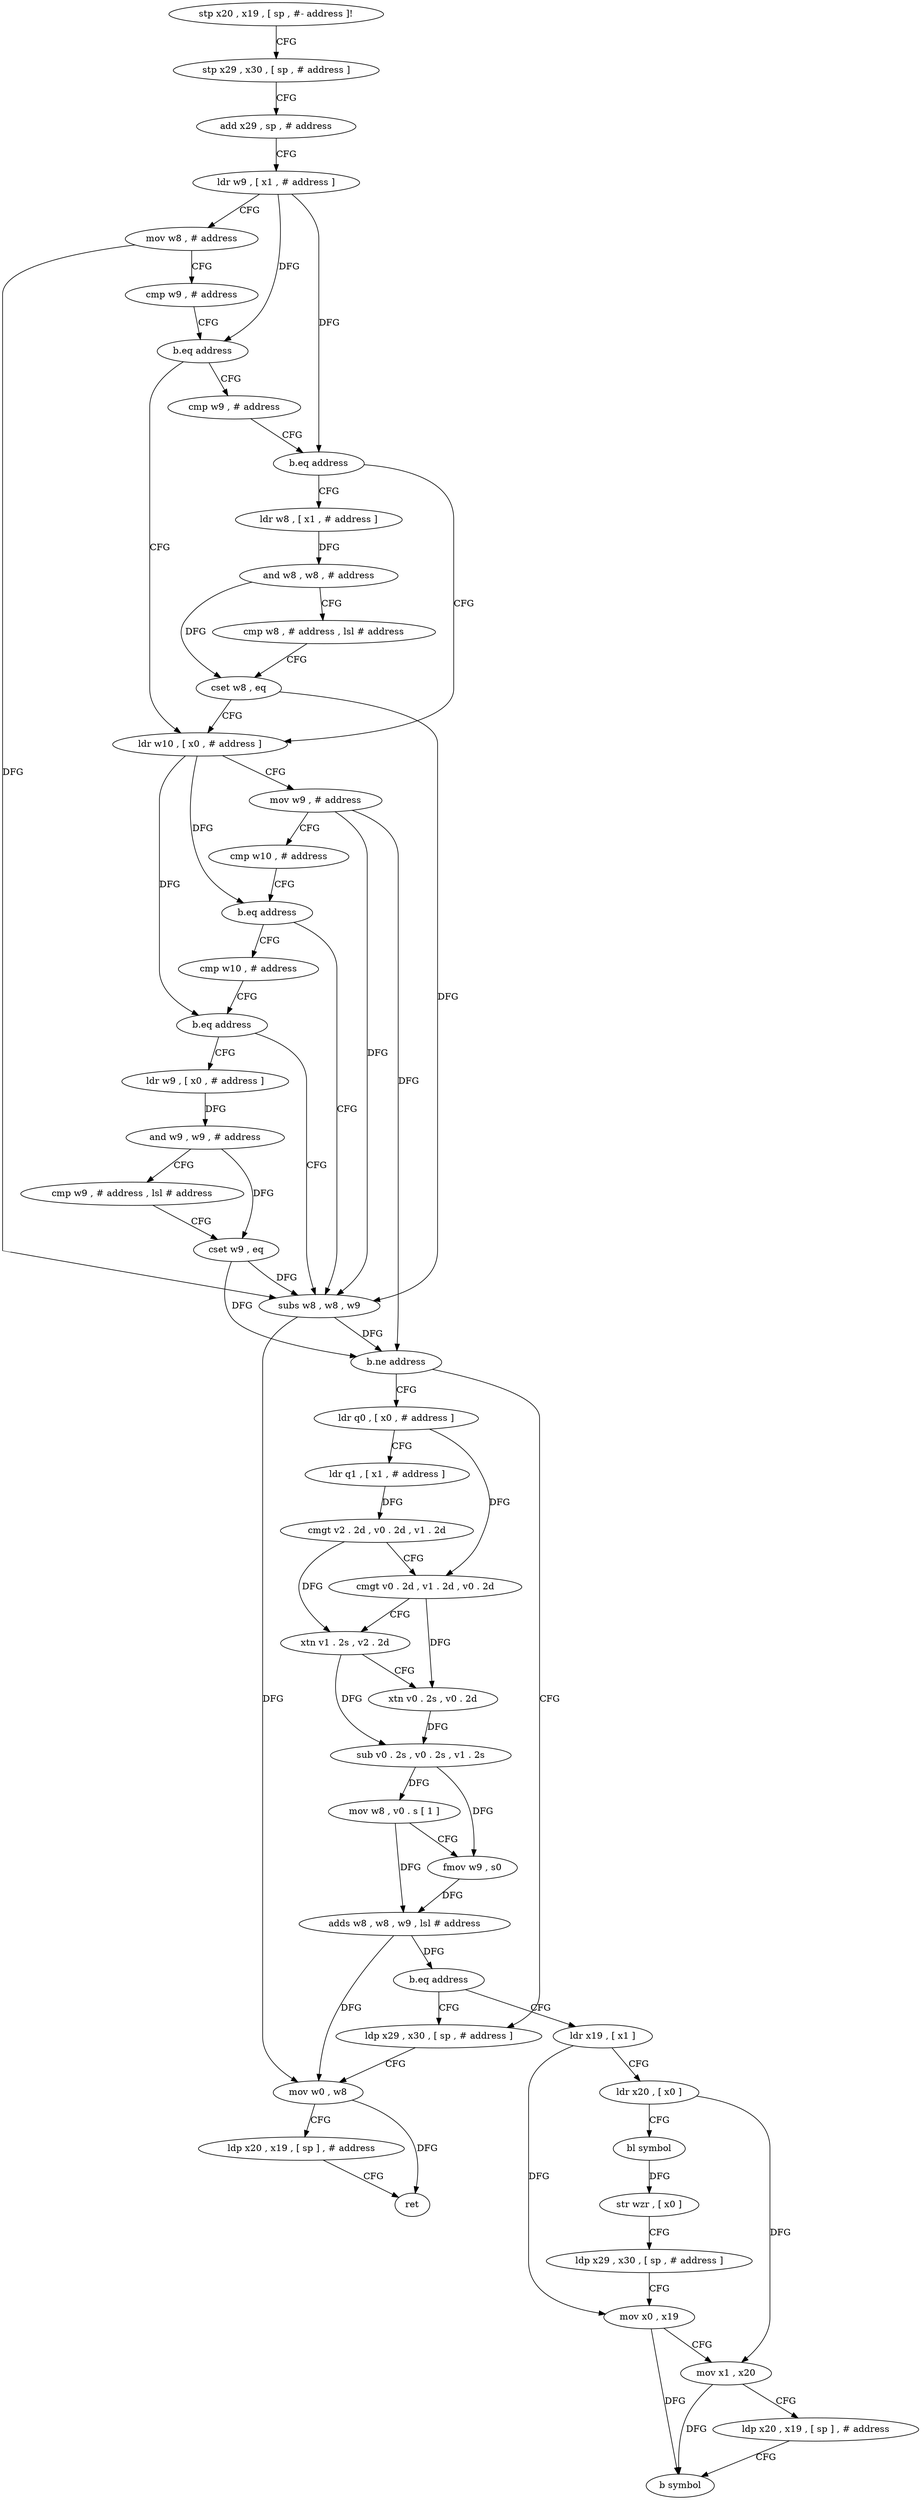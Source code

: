 digraph "func" {
"4237024" [label = "stp x20 , x19 , [ sp , #- address ]!" ]
"4237028" [label = "stp x29 , x30 , [ sp , # address ]" ]
"4237032" [label = "add x29 , sp , # address" ]
"4237036" [label = "ldr w9 , [ x1 , # address ]" ]
"4237040" [label = "mov w8 , # address" ]
"4237044" [label = "cmp w9 , # address" ]
"4237048" [label = "b.eq address" ]
"4237076" [label = "ldr w10 , [ x0 , # address ]" ]
"4237052" [label = "cmp w9 , # address" ]
"4237080" [label = "mov w9 , # address" ]
"4237084" [label = "cmp w10 , # address" ]
"4237088" [label = "b.eq address" ]
"4237116" [label = "subs w8 , w8 , w9" ]
"4237092" [label = "cmp w10 , # address" ]
"4237056" [label = "b.eq address" ]
"4237060" [label = "ldr w8 , [ x1 , # address ]" ]
"4237120" [label = "b.ne address" ]
"4237168" [label = "ldp x29 , x30 , [ sp , # address ]" ]
"4237124" [label = "ldr q0 , [ x0 , # address ]" ]
"4237096" [label = "b.eq address" ]
"4237100" [label = "ldr w9 , [ x0 , # address ]" ]
"4237064" [label = "and w8 , w8 , # address" ]
"4237068" [label = "cmp w8 , # address , lsl # address" ]
"4237072" [label = "cset w8 , eq" ]
"4237172" [label = "mov w0 , w8" ]
"4237176" [label = "ldp x20 , x19 , [ sp ] , # address" ]
"4237180" [label = "ret" ]
"4237128" [label = "ldr q1 , [ x1 , # address ]" ]
"4237132" [label = "cmgt v2 . 2d , v0 . 2d , v1 . 2d" ]
"4237136" [label = "cmgt v0 . 2d , v1 . 2d , v0 . 2d" ]
"4237140" [label = "xtn v1 . 2s , v2 . 2d" ]
"4237144" [label = "xtn v0 . 2s , v0 . 2d" ]
"4237148" [label = "sub v0 . 2s , v0 . 2s , v1 . 2s" ]
"4237152" [label = "mov w8 , v0 . s [ 1 ]" ]
"4237156" [label = "fmov w9 , s0" ]
"4237160" [label = "adds w8 , w8 , w9 , lsl # address" ]
"4237164" [label = "b.eq address" ]
"4237184" [label = "ldr x19 , [ x1 ]" ]
"4237104" [label = "and w9 , w9 , # address" ]
"4237108" [label = "cmp w9 , # address , lsl # address" ]
"4237112" [label = "cset w9 , eq" ]
"4237188" [label = "ldr x20 , [ x0 ]" ]
"4237192" [label = "bl symbol" ]
"4237196" [label = "str wzr , [ x0 ]" ]
"4237200" [label = "ldp x29 , x30 , [ sp , # address ]" ]
"4237204" [label = "mov x0 , x19" ]
"4237208" [label = "mov x1 , x20" ]
"4237212" [label = "ldp x20 , x19 , [ sp ] , # address" ]
"4237216" [label = "b symbol" ]
"4237024" -> "4237028" [ label = "CFG" ]
"4237028" -> "4237032" [ label = "CFG" ]
"4237032" -> "4237036" [ label = "CFG" ]
"4237036" -> "4237040" [ label = "CFG" ]
"4237036" -> "4237048" [ label = "DFG" ]
"4237036" -> "4237056" [ label = "DFG" ]
"4237040" -> "4237044" [ label = "CFG" ]
"4237040" -> "4237116" [ label = "DFG" ]
"4237044" -> "4237048" [ label = "CFG" ]
"4237048" -> "4237076" [ label = "CFG" ]
"4237048" -> "4237052" [ label = "CFG" ]
"4237076" -> "4237080" [ label = "CFG" ]
"4237076" -> "4237088" [ label = "DFG" ]
"4237076" -> "4237096" [ label = "DFG" ]
"4237052" -> "4237056" [ label = "CFG" ]
"4237080" -> "4237084" [ label = "CFG" ]
"4237080" -> "4237116" [ label = "DFG" ]
"4237080" -> "4237120" [ label = "DFG" ]
"4237084" -> "4237088" [ label = "CFG" ]
"4237088" -> "4237116" [ label = "CFG" ]
"4237088" -> "4237092" [ label = "CFG" ]
"4237116" -> "4237120" [ label = "DFG" ]
"4237116" -> "4237172" [ label = "DFG" ]
"4237092" -> "4237096" [ label = "CFG" ]
"4237056" -> "4237076" [ label = "CFG" ]
"4237056" -> "4237060" [ label = "CFG" ]
"4237060" -> "4237064" [ label = "DFG" ]
"4237120" -> "4237168" [ label = "CFG" ]
"4237120" -> "4237124" [ label = "CFG" ]
"4237168" -> "4237172" [ label = "CFG" ]
"4237124" -> "4237128" [ label = "CFG" ]
"4237124" -> "4237136" [ label = "DFG" ]
"4237096" -> "4237116" [ label = "CFG" ]
"4237096" -> "4237100" [ label = "CFG" ]
"4237100" -> "4237104" [ label = "DFG" ]
"4237064" -> "4237068" [ label = "CFG" ]
"4237064" -> "4237072" [ label = "DFG" ]
"4237068" -> "4237072" [ label = "CFG" ]
"4237072" -> "4237076" [ label = "CFG" ]
"4237072" -> "4237116" [ label = "DFG" ]
"4237172" -> "4237176" [ label = "CFG" ]
"4237172" -> "4237180" [ label = "DFG" ]
"4237176" -> "4237180" [ label = "CFG" ]
"4237128" -> "4237132" [ label = "DFG" ]
"4237132" -> "4237136" [ label = "CFG" ]
"4237132" -> "4237140" [ label = "DFG" ]
"4237136" -> "4237140" [ label = "CFG" ]
"4237136" -> "4237144" [ label = "DFG" ]
"4237140" -> "4237144" [ label = "CFG" ]
"4237140" -> "4237148" [ label = "DFG" ]
"4237144" -> "4237148" [ label = "DFG" ]
"4237148" -> "4237152" [ label = "DFG" ]
"4237148" -> "4237156" [ label = "DFG" ]
"4237152" -> "4237156" [ label = "CFG" ]
"4237152" -> "4237160" [ label = "DFG" ]
"4237156" -> "4237160" [ label = "DFG" ]
"4237160" -> "4237164" [ label = "DFG" ]
"4237160" -> "4237172" [ label = "DFG" ]
"4237164" -> "4237184" [ label = "CFG" ]
"4237164" -> "4237168" [ label = "CFG" ]
"4237184" -> "4237188" [ label = "CFG" ]
"4237184" -> "4237204" [ label = "DFG" ]
"4237104" -> "4237108" [ label = "CFG" ]
"4237104" -> "4237112" [ label = "DFG" ]
"4237108" -> "4237112" [ label = "CFG" ]
"4237112" -> "4237116" [ label = "DFG" ]
"4237112" -> "4237120" [ label = "DFG" ]
"4237188" -> "4237192" [ label = "CFG" ]
"4237188" -> "4237208" [ label = "DFG" ]
"4237192" -> "4237196" [ label = "DFG" ]
"4237196" -> "4237200" [ label = "CFG" ]
"4237200" -> "4237204" [ label = "CFG" ]
"4237204" -> "4237208" [ label = "CFG" ]
"4237204" -> "4237216" [ label = "DFG" ]
"4237208" -> "4237212" [ label = "CFG" ]
"4237208" -> "4237216" [ label = "DFG" ]
"4237212" -> "4237216" [ label = "CFG" ]
}
